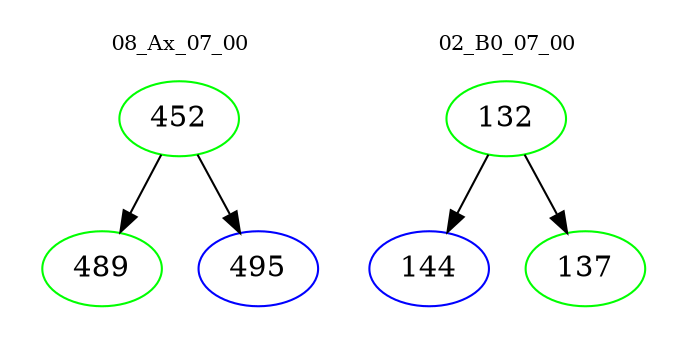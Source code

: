 digraph{
subgraph cluster_0 {
color = white
label = "08_Ax_07_00";
fontsize=10;
T0_452 [label="452", color="green"]
T0_452 -> T0_489 [color="black"]
T0_489 [label="489", color="green"]
T0_452 -> T0_495 [color="black"]
T0_495 [label="495", color="blue"]
}
subgraph cluster_1 {
color = white
label = "02_B0_07_00";
fontsize=10;
T1_132 [label="132", color="green"]
T1_132 -> T1_144 [color="black"]
T1_144 [label="144", color="blue"]
T1_132 -> T1_137 [color="black"]
T1_137 [label="137", color="green"]
}
}
